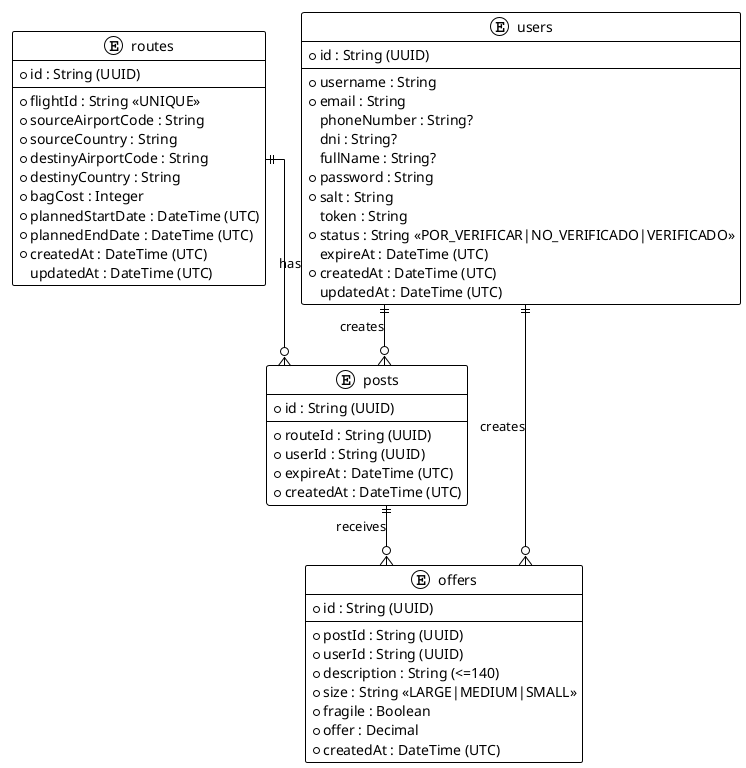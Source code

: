 @startuml entities
!theme plain
skinparam linetype ortho

entity "users" as users {
  * id : String (UUID)
  --
  * username : String
  * email : String
  phoneNumber : String?
  dni : String?
  fullName : String?
  * password : String
  * salt : String
  token : String
  * status : String <<POR_VERIFICAR|NO_VERIFICADO|VERIFICADO>>
  expireAt : DateTime (UTC)
  * createdAt : DateTime (UTC)
  updatedAt : DateTime (UTC)
}

entity "routes" as routes {
  * id : String (UUID)
  --
  * flightId : String <<UNIQUE>>
  * sourceAirportCode : String
  * sourceCountry : String
  * destinyAirportCode : String
  * destinyCountry : String
  * bagCost : Integer
  * plannedStartDate : DateTime (UTC)
  * plannedEndDate : DateTime (UTC)
  * createdAt : DateTime (UTC)
  updatedAt : DateTime (UTC)
}

entity "posts" as posts {
  * id : String (UUID)
  --
  * routeId : String (UUID)
  * userId : String (UUID)
  * expireAt : DateTime (UTC)
  * createdAt : DateTime (UTC)
}

entity "offers" as offers {
  * id : String (UUID)
  --
  * postId : String (UUID)
  * userId : String (UUID)
  * description : String (<=140)
  * size : String <<LARGE|MEDIUM|SMALL>>
  * fragile : Boolean
  * offer : Decimal
  * createdAt : DateTime (UTC)
}

' Relaciones (crow's foot)
users  ||--o{ posts  : creates
users  ||--o{ offers : creates
routes ||--o{ posts  : has
posts  ||--o{ offers : receives

@enduml
